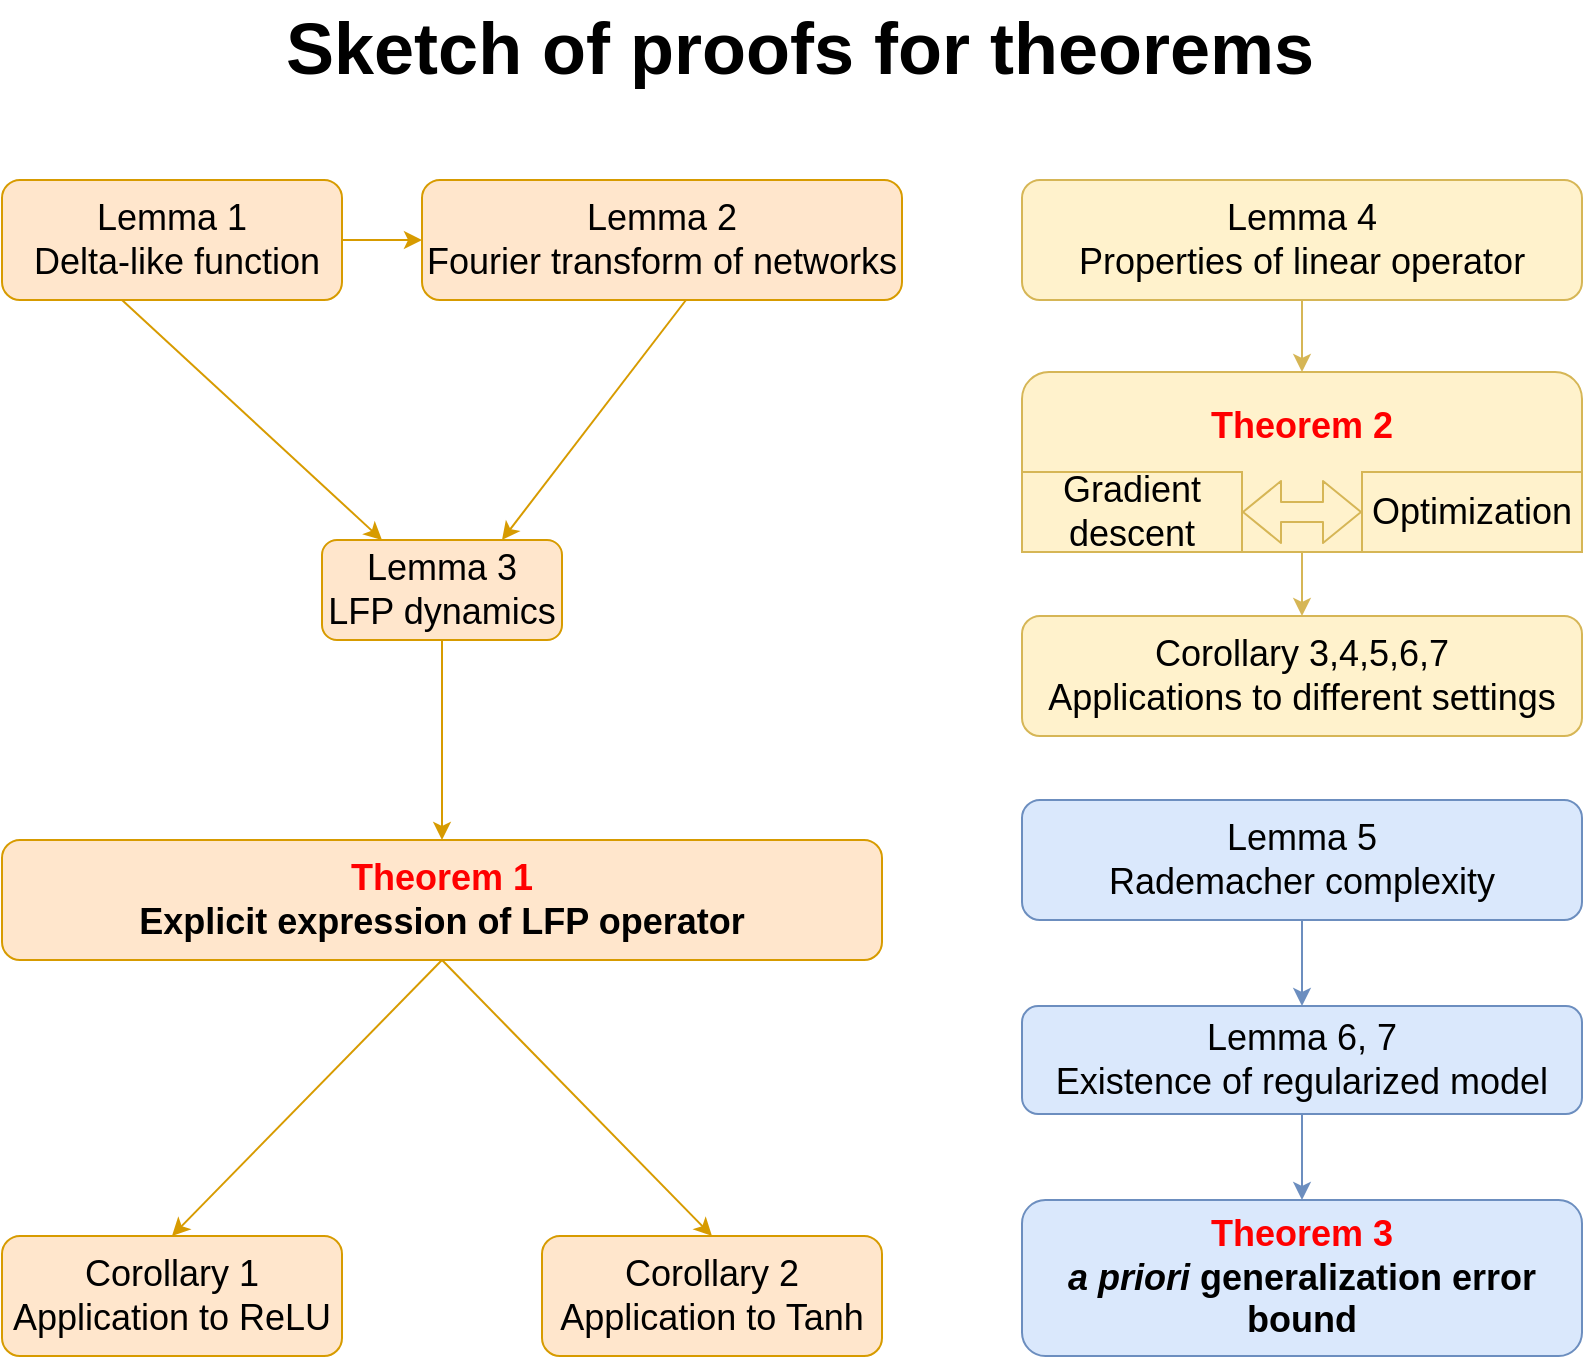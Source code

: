 <mxfile version="12.1.3" pages="1"><diagram id="A8Dyq2-MqKip8aysNI6z" name="Page-1"><mxGraphModel dx="2048" dy="914" grid="1" gridSize="10" guides="1" tooltips="1" connect="1" arrows="1" fold="1" page="1" pageScale="1" pageWidth="850" pageHeight="1100" math="0" shadow="0"><root><mxCell id="0"/><mxCell id="1" parent="0"/><mxCell id="knaER8fEhWMi7LQr9PYa-4" style="edgeStyle=orthogonalEdgeStyle;rounded=0;orthogonalLoop=1;jettySize=auto;html=1;exitX=1;exitY=0.5;exitDx=0;exitDy=0;entryX=0;entryY=0.5;entryDx=0;entryDy=0;fillColor=#ffe6cc;strokeColor=#d79b00;" edge="1" parent="1" source="knaER8fEhWMi7LQr9PYa-2" target="knaER8fEhWMi7LQr9PYa-3"><mxGeometry relative="1" as="geometry"><mxPoint x="100" y="150" as="targetPoint"/></mxGeometry></mxCell><mxCell id="knaER8fEhWMi7LQr9PYa-2" value="&lt;font style=&quot;font-size: 18px&quot;&gt;Lemma 1&lt;br&gt;&amp;nbsp;Delta-like function&lt;/font&gt;" style="rounded=1;whiteSpace=wrap;html=1;fillColor=#ffe6cc;strokeColor=#d79b00;" vertex="1" parent="1"><mxGeometry x="10" y="120" width="170" height="60" as="geometry"/></mxCell><mxCell id="knaER8fEhWMi7LQr9PYa-3" value="&lt;font style=&quot;font-size: 18px&quot;&gt;Lemma 2&lt;br&gt;Fourier transform of networks&lt;/font&gt;" style="rounded=1;whiteSpace=wrap;html=1;fillColor=#ffe6cc;strokeColor=#d79b00;" vertex="1" parent="1"><mxGeometry x="220" y="120" width="240" height="60" as="geometry"/></mxCell><mxCell id="knaER8fEhWMi7LQr9PYa-6" value="" style="endArrow=classic;html=1;entryX=0.25;entryY=0;entryDx=0;entryDy=0;fillColor=#ffe6cc;strokeColor=#d79b00;" edge="1" parent="1" target="knaER8fEhWMi7LQr9PYa-7"><mxGeometry width="50" height="50" relative="1" as="geometry"><mxPoint x="70" y="180" as="sourcePoint"/><mxPoint x="190" y="260" as="targetPoint"/></mxGeometry></mxCell><mxCell id="knaER8fEhWMi7LQr9PYa-15" style="edgeStyle=orthogonalEdgeStyle;rounded=0;orthogonalLoop=1;jettySize=auto;html=1;entryX=0.5;entryY=0;entryDx=0;entryDy=0;fillColor=#ffe6cc;strokeColor=#d79b00;" edge="1" parent="1" source="knaER8fEhWMi7LQr9PYa-7" target="knaER8fEhWMi7LQr9PYa-9"><mxGeometry relative="1" as="geometry"/></mxCell><mxCell id="knaER8fEhWMi7LQr9PYa-7" value="&lt;font style=&quot;font-size: 18px&quot;&gt;Lemma 3&lt;br&gt;LFP dynamics&lt;/font&gt;" style="rounded=1;whiteSpace=wrap;html=1;fillColor=#ffe6cc;strokeColor=#d79b00;" vertex="1" parent="1"><mxGeometry x="170" y="300" width="120" height="50" as="geometry"/></mxCell><mxCell id="knaER8fEhWMi7LQr9PYa-8" value="" style="endArrow=classic;html=1;exitX=0.55;exitY=1;exitDx=0;exitDy=0;exitPerimeter=0;entryX=0.75;entryY=0;entryDx=0;entryDy=0;fillColor=#ffe6cc;strokeColor=#d79b00;" edge="1" parent="1" source="knaER8fEhWMi7LQr9PYa-3" target="knaER8fEhWMi7LQr9PYa-7"><mxGeometry width="50" height="50" relative="1" as="geometry"><mxPoint x="-20" y="390" as="sourcePoint"/><mxPoint x="30" y="340" as="targetPoint"/></mxGeometry></mxCell><mxCell id="knaER8fEhWMi7LQr9PYa-9" value="&lt;font style=&quot;font-size: 18px&quot;&gt;&lt;b&gt;&lt;font color=&quot;#ff0000&quot;&gt;Theorem 1&lt;/font&gt;&lt;br&gt;Explicit expression of LFP operator&lt;/b&gt;&lt;/font&gt;" style="rounded=1;whiteSpace=wrap;html=1;fillColor=#ffe6cc;strokeColor=#d79b00;" vertex="1" parent="1"><mxGeometry x="10" y="450" width="440" height="60" as="geometry"/></mxCell><mxCell id="knaER8fEhWMi7LQr9PYa-11" value="&lt;font style=&quot;font-size: 18px&quot;&gt;Corollary 1&lt;br&gt;Application to ReLU&lt;/font&gt;" style="rounded=1;whiteSpace=wrap;html=1;fillColor=#ffe6cc;strokeColor=#d79b00;" vertex="1" parent="1"><mxGeometry x="10" y="648" width="170" height="60" as="geometry"/></mxCell><mxCell id="knaER8fEhWMi7LQr9PYa-12" value="&lt;font style=&quot;font-size: 18px&quot;&gt;Corollary 2&lt;br&gt;Application to Tanh&lt;/font&gt;" style="rounded=1;whiteSpace=wrap;html=1;fillColor=#ffe6cc;strokeColor=#d79b00;" vertex="1" parent="1"><mxGeometry x="280" y="648" width="170" height="60" as="geometry"/></mxCell><mxCell id="knaER8fEhWMi7LQr9PYa-13" value="" style="endArrow=classic;html=1;exitX=0.5;exitY=1;exitDx=0;exitDy=0;entryX=0.5;entryY=0;entryDx=0;entryDy=0;fillColor=#ffe6cc;strokeColor=#d79b00;" edge="1" parent="1" source="knaER8fEhWMi7LQr9PYa-9" target="knaER8fEhWMi7LQr9PYa-11"><mxGeometry width="50" height="50" relative="1" as="geometry"><mxPoint y="778" as="sourcePoint"/><mxPoint x="50" y="728" as="targetPoint"/></mxGeometry></mxCell><mxCell id="knaER8fEhWMi7LQr9PYa-14" value="" style="endArrow=classic;html=1;exitX=0.5;exitY=1;exitDx=0;exitDy=0;entryX=0.5;entryY=0;entryDx=0;entryDy=0;fillColor=#ffe6cc;strokeColor=#d79b00;" edge="1" parent="1" source="knaER8fEhWMi7LQr9PYa-9" target="knaER8fEhWMi7LQr9PYa-12"><mxGeometry width="50" height="50" relative="1" as="geometry"><mxPoint x="297.5" y="568" as="sourcePoint"/><mxPoint x="162.5" y="658" as="targetPoint"/></mxGeometry></mxCell><mxCell id="knaER8fEhWMi7LQr9PYa-24" style="edgeStyle=orthogonalEdgeStyle;rounded=0;orthogonalLoop=1;jettySize=auto;html=1;entryX=0.5;entryY=0;entryDx=0;entryDy=0;fillColor=#fff2cc;strokeColor=#d6b656;" edge="1" parent="1" source="knaER8fEhWMi7LQr9PYa-16" target="knaER8fEhWMi7LQr9PYa-17"><mxGeometry relative="1" as="geometry"/></mxCell><mxCell id="knaER8fEhWMi7LQr9PYa-16" value="&lt;font style=&quot;font-size: 18px&quot;&gt;Lemma 4&lt;br&gt;Properties of linear operator&lt;/font&gt;" style="rounded=1;whiteSpace=wrap;html=1;fillColor=#fff2cc;strokeColor=#d6b656;" vertex="1" parent="1"><mxGeometry x="520" y="120" width="280" height="60" as="geometry"/></mxCell><mxCell id="knaER8fEhWMi7LQr9PYa-25" style="edgeStyle=orthogonalEdgeStyle;rounded=0;orthogonalLoop=1;jettySize=auto;html=1;entryX=0.5;entryY=0;entryDx=0;entryDy=0;fillColor=#fff2cc;strokeColor=#d6b656;" edge="1" parent="1" source="knaER8fEhWMi7LQr9PYa-17" target="knaER8fEhWMi7LQr9PYa-23"><mxGeometry relative="1" as="geometry"/></mxCell><mxCell id="knaER8fEhWMi7LQr9PYa-17" value="&lt;b&gt;&lt;span style=&quot;font-size: 18px&quot;&gt;&lt;font color=&quot;#ff0000&quot;&gt;Theorem 2&lt;/font&gt;&lt;br&gt;&lt;br&gt;&lt;/span&gt;&lt;br&gt;&lt;/b&gt;" style="rounded=1;whiteSpace=wrap;html=1;fillColor=#fff2cc;strokeColor=#d6b656;" vertex="1" parent="1"><mxGeometry x="520" y="216" width="280" height="90" as="geometry"/></mxCell><mxCell id="knaER8fEhWMi7LQr9PYa-18" value="" style="shape=flexArrow;endArrow=classic;startArrow=classic;html=1;exitX=0;exitY=0.5;exitDx=0;exitDy=0;fillColor=#fff2cc;strokeColor=#d6b656;" edge="1" parent="1" source="knaER8fEhWMi7LQr9PYa-22"><mxGeometry width="50" height="50" relative="1" as="geometry"><mxPoint x="710" y="286" as="sourcePoint"/><mxPoint x="630" y="286" as="targetPoint"/></mxGeometry></mxCell><mxCell id="knaER8fEhWMi7LQr9PYa-21" value="&lt;font style=&quot;font-size: 18px&quot;&gt;Gradient descent&lt;/font&gt;" style="rounded=0;whiteSpace=wrap;html=1;fillColor=#fff2cc;strokeColor=#d6b656;" vertex="1" parent="1"><mxGeometry x="520" y="266" width="110" height="40" as="geometry"/></mxCell><mxCell id="knaER8fEhWMi7LQr9PYa-22" value="&lt;font style=&quot;font-size: 18px&quot;&gt;Optimization&lt;/font&gt;" style="rounded=0;whiteSpace=wrap;html=1;fillColor=#fff2cc;strokeColor=#d6b656;" vertex="1" parent="1"><mxGeometry x="690" y="266" width="110" height="40" as="geometry"/></mxCell><mxCell id="knaER8fEhWMi7LQr9PYa-23" value="&lt;font style=&quot;font-size: 18px&quot;&gt;Corollary 3,4,5,6,7&lt;br&gt;Applications to different settings&lt;/font&gt;" style="rounded=1;whiteSpace=wrap;html=1;fillColor=#fff2cc;strokeColor=#d6b656;" vertex="1" parent="1"><mxGeometry x="520" y="338" width="280" height="60" as="geometry"/></mxCell><mxCell id="knaER8fEhWMi7LQr9PYa-26" style="edgeStyle=orthogonalEdgeStyle;rounded=0;orthogonalLoop=1;jettySize=auto;html=1;entryX=0.5;entryY=0;entryDx=0;entryDy=0;fillColor=#dae8fc;strokeColor=#6c8ebf;" edge="1" source="knaER8fEhWMi7LQr9PYa-27" target="knaER8fEhWMi7LQr9PYa-29" parent="1"><mxGeometry relative="1" as="geometry"/></mxCell><mxCell id="knaER8fEhWMi7LQr9PYa-27" value="&lt;font style=&quot;font-size: 18px&quot;&gt;Lemma 5&lt;br&gt;Rademacher complexity&lt;/font&gt;" style="rounded=1;whiteSpace=wrap;html=1;fillColor=#dae8fc;strokeColor=#6c8ebf;" vertex="1" parent="1"><mxGeometry x="520" y="430" width="280" height="60" as="geometry"/></mxCell><mxCell id="knaER8fEhWMi7LQr9PYa-28" style="edgeStyle=orthogonalEdgeStyle;rounded=0;orthogonalLoop=1;jettySize=auto;html=1;entryX=0.5;entryY=0;entryDx=0;entryDy=0;fillColor=#dae8fc;strokeColor=#6c8ebf;" edge="1" source="knaER8fEhWMi7LQr9PYa-29" target="knaER8fEhWMi7LQr9PYa-33" parent="1"><mxGeometry relative="1" as="geometry"/></mxCell><mxCell id="knaER8fEhWMi7LQr9PYa-29" value="&lt;font style=&quot;font-size: 18px&quot;&gt;Lemma 6, 7&lt;br&gt;Existence of regularized model&lt;/font&gt;" style="rounded=1;whiteSpace=wrap;html=1;fillColor=#dae8fc;strokeColor=#6c8ebf;" vertex="1" parent="1"><mxGeometry x="520" y="533" width="280" height="54" as="geometry"/></mxCell><mxCell id="knaER8fEhWMi7LQr9PYa-33" value="&lt;font style=&quot;font-size: 18px&quot;&gt;&lt;b&gt;&lt;font color=&quot;#ff0000&quot;&gt;Theorem 3&lt;/font&gt;&lt;br&gt;&lt;i&gt;a priori&lt;/i&gt; generalization error bound&lt;/b&gt;&lt;/font&gt;" style="rounded=1;whiteSpace=wrap;html=1;fillColor=#dae8fc;strokeColor=#6c8ebf;" vertex="1" parent="1"><mxGeometry x="520" y="630" width="280" height="78" as="geometry"/></mxCell><mxCell id="knaER8fEhWMi7LQr9PYa-34" value="&lt;font style=&quot;font-size: 36px&quot;&gt;&lt;b&gt;Sketch of proofs for theorems&lt;/b&gt;&lt;/font&gt;" style="text;html=1;resizable=0;points=[];autosize=1;align=left;verticalAlign=top;spacingTop=-4;" vertex="1" parent="1"><mxGeometry x="150" y="30" width="530" height="20" as="geometry"/></mxCell></root></mxGraphModel></diagram></mxfile>